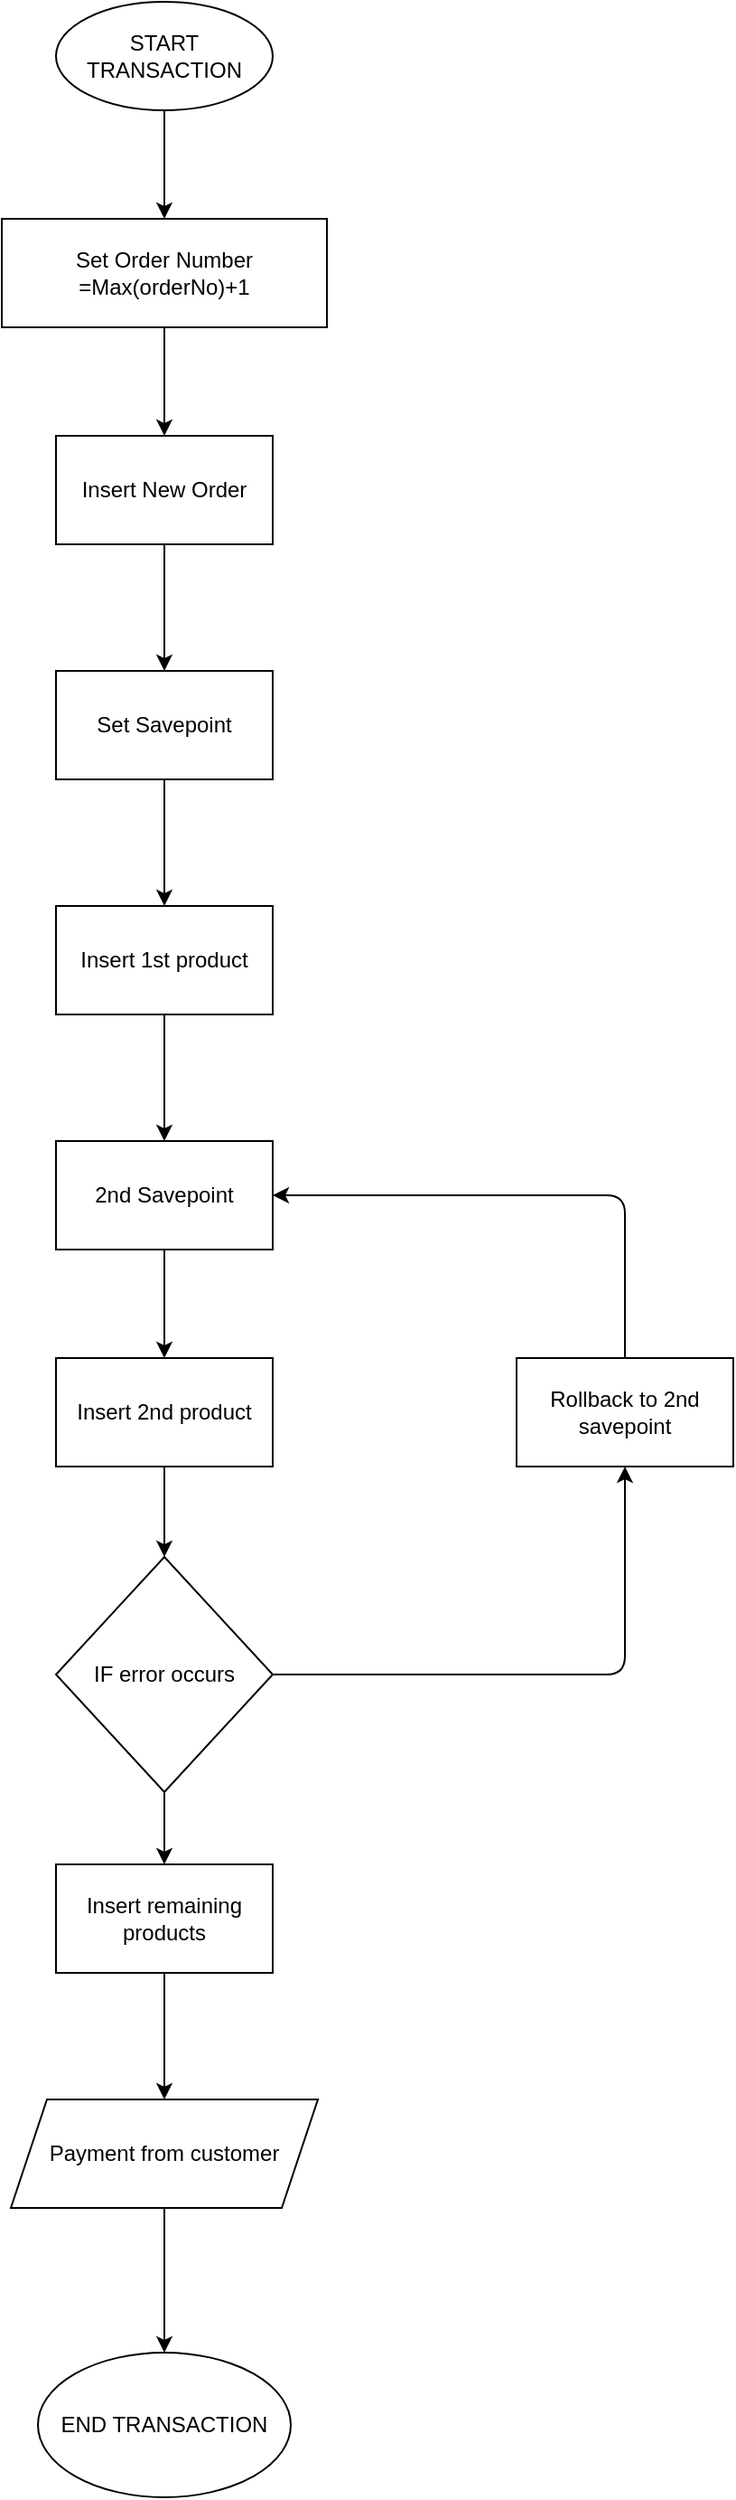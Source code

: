 <mxfile>
    <diagram id="0d20ohZMiW6Vzp11w9kI" name="Page-1">
        <mxGraphModel dx="527" dy="2031" grid="1" gridSize="10" guides="1" tooltips="1" connect="1" arrows="1" fold="1" page="1" pageScale="1" pageWidth="850" pageHeight="1100" math="0" shadow="0">
            <root>
                <mxCell id="0"/>
                <mxCell id="1" parent="0"/>
                <mxCell id="2" value="START TRANSACTION" style="ellipse;whiteSpace=wrap;html=1;" vertex="1" parent="1">
                    <mxGeometry x="110" y="-30" width="120" height="60" as="geometry"/>
                </mxCell>
                <mxCell id="3" value="2nd Savepoint" style="rounded=0;whiteSpace=wrap;html=1;" vertex="1" parent="1">
                    <mxGeometry x="110" y="600" width="120" height="60" as="geometry"/>
                </mxCell>
                <mxCell id="4" value="Set Order Number&lt;br&gt;=Max(orderNo)+1" style="rounded=0;whiteSpace=wrap;html=1;" vertex="1" parent="1">
                    <mxGeometry x="80" y="90" width="180" height="60" as="geometry"/>
                </mxCell>
                <mxCell id="5" value="Insert New Order" style="rounded=0;whiteSpace=wrap;html=1;" vertex="1" parent="1">
                    <mxGeometry x="110" y="210" width="120" height="60" as="geometry"/>
                </mxCell>
                <mxCell id="6" value="Set Savepoint" style="rounded=0;whiteSpace=wrap;html=1;" vertex="1" parent="1">
                    <mxGeometry x="110" y="340" width="120" height="60" as="geometry"/>
                </mxCell>
                <mxCell id="7" value="Insert 1st product" style="rounded=0;whiteSpace=wrap;html=1;" vertex="1" parent="1">
                    <mxGeometry x="110" y="470" width="120" height="60" as="geometry"/>
                </mxCell>
                <mxCell id="10" value="Insert 2nd product" style="rounded=0;whiteSpace=wrap;html=1;" vertex="1" parent="1">
                    <mxGeometry x="110" y="720" width="120" height="60" as="geometry"/>
                </mxCell>
                <mxCell id="11" value="IF error occurs" style="rhombus;whiteSpace=wrap;html=1;" vertex="1" parent="1">
                    <mxGeometry x="110" y="830" width="120" height="130" as="geometry"/>
                </mxCell>
                <mxCell id="12" value="Rollback to 2nd savepoint" style="rounded=0;whiteSpace=wrap;html=1;" vertex="1" parent="1">
                    <mxGeometry x="365" y="720" width="120" height="60" as="geometry"/>
                </mxCell>
                <mxCell id="13" value="Insert remaining products" style="rounded=0;whiteSpace=wrap;html=1;" vertex="1" parent="1">
                    <mxGeometry x="110" y="1000" width="120" height="60" as="geometry"/>
                </mxCell>
                <mxCell id="14" value="Payment from customer" style="shape=parallelogram;perimeter=parallelogramPerimeter;whiteSpace=wrap;html=1;fixedSize=1;" vertex="1" parent="1">
                    <mxGeometry x="85" y="1130" width="170" height="60" as="geometry"/>
                </mxCell>
                <mxCell id="15" value="END TRANSACTION" style="ellipse;whiteSpace=wrap;html=1;" vertex="1" parent="1">
                    <mxGeometry x="100" y="1270" width="140" height="80" as="geometry"/>
                </mxCell>
                <mxCell id="16" value="" style="endArrow=classic;html=1;exitX=0.5;exitY=1;exitDx=0;exitDy=0;entryX=0.5;entryY=0;entryDx=0;entryDy=0;" edge="1" parent="1" source="2" target="4">
                    <mxGeometry width="50" height="50" relative="1" as="geometry">
                        <mxPoint x="230" y="480" as="sourcePoint"/>
                        <mxPoint x="280" y="430" as="targetPoint"/>
                    </mxGeometry>
                </mxCell>
                <mxCell id="17" value="" style="endArrow=classic;html=1;exitX=0.5;exitY=1;exitDx=0;exitDy=0;entryX=0.5;entryY=0;entryDx=0;entryDy=0;" edge="1" parent="1" source="5" target="6">
                    <mxGeometry width="50" height="50" relative="1" as="geometry">
                        <mxPoint x="300" y="290" as="sourcePoint"/>
                        <mxPoint x="350" y="240" as="targetPoint"/>
                    </mxGeometry>
                </mxCell>
                <mxCell id="18" value="" style="endArrow=classic;html=1;exitX=0.5;exitY=1;exitDx=0;exitDy=0;" edge="1" parent="1" source="3" target="10">
                    <mxGeometry width="50" height="50" relative="1" as="geometry">
                        <mxPoint x="280" y="680" as="sourcePoint"/>
                        <mxPoint x="330" y="630" as="targetPoint"/>
                    </mxGeometry>
                </mxCell>
                <mxCell id="19" value="" style="endArrow=classic;html=1;exitX=0.5;exitY=1;exitDx=0;exitDy=0;entryX=0.5;entryY=0;entryDx=0;entryDy=0;" edge="1" parent="1" source="10" target="11">
                    <mxGeometry width="50" height="50" relative="1" as="geometry">
                        <mxPoint x="390" y="690" as="sourcePoint"/>
                        <mxPoint x="440" y="640" as="targetPoint"/>
                    </mxGeometry>
                </mxCell>
                <mxCell id="20" value="" style="endArrow=classic;html=1;exitX=0.5;exitY=1;exitDx=0;exitDy=0;entryX=0.5;entryY=0;entryDx=0;entryDy=0;" edge="1" parent="1" source="6" target="7">
                    <mxGeometry width="50" height="50" relative="1" as="geometry">
                        <mxPoint x="330" y="380" as="sourcePoint"/>
                        <mxPoint x="380" y="330" as="targetPoint"/>
                    </mxGeometry>
                </mxCell>
                <mxCell id="21" value="" style="endArrow=classic;html=1;exitX=1;exitY=0.5;exitDx=0;exitDy=0;entryX=0.5;entryY=1;entryDx=0;entryDy=0;" edge="1" parent="1" source="11" target="12">
                    <mxGeometry width="50" height="50" relative="1" as="geometry">
                        <mxPoint x="270" y="900" as="sourcePoint"/>
                        <mxPoint x="430" y="800" as="targetPoint"/>
                        <Array as="points">
                            <mxPoint x="425" y="895"/>
                        </Array>
                    </mxGeometry>
                </mxCell>
                <mxCell id="22" value="" style="endArrow=classic;html=1;exitX=0.5;exitY=0;exitDx=0;exitDy=0;entryX=1;entryY=0.5;entryDx=0;entryDy=0;" edge="1" parent="1" source="12" target="3">
                    <mxGeometry width="50" height="50" relative="1" as="geometry">
                        <mxPoint x="325" y="510" as="sourcePoint"/>
                        <mxPoint x="485" y="430" as="targetPoint"/>
                        <Array as="points">
                            <mxPoint x="425" y="630"/>
                        </Array>
                    </mxGeometry>
                </mxCell>
                <mxCell id="23" value="" style="endArrow=classic;html=1;exitX=0.5;exitY=1;exitDx=0;exitDy=0;entryX=0.5;entryY=0;entryDx=0;entryDy=0;" edge="1" parent="1" source="7" target="3">
                    <mxGeometry width="50" height="50" relative="1" as="geometry">
                        <mxPoint x="315" y="550" as="sourcePoint"/>
                        <mxPoint x="365" y="500" as="targetPoint"/>
                    </mxGeometry>
                </mxCell>
                <mxCell id="24" value="" style="endArrow=classic;html=1;exitX=0.5;exitY=1;exitDx=0;exitDy=0;entryX=0.5;entryY=0;entryDx=0;entryDy=0;" edge="1" parent="1" source="4" target="5">
                    <mxGeometry width="50" height="50" relative="1" as="geometry">
                        <mxPoint x="230" y="480" as="sourcePoint"/>
                        <mxPoint x="280" y="430" as="targetPoint"/>
                    </mxGeometry>
                </mxCell>
                <mxCell id="25" value="" style="endArrow=classic;html=1;exitX=0.5;exitY=1;exitDx=0;exitDy=0;entryX=0.5;entryY=0;entryDx=0;entryDy=0;" edge="1" parent="1" source="13" target="14">
                    <mxGeometry width="50" height="50" relative="1" as="geometry">
                        <mxPoint x="230" y="1280" as="sourcePoint"/>
                        <mxPoint x="280" y="1230" as="targetPoint"/>
                    </mxGeometry>
                </mxCell>
                <mxCell id="26" value="" style="endArrow=classic;html=1;entryX=0.5;entryY=0;entryDx=0;entryDy=0;exitX=0.5;exitY=1;exitDx=0;exitDy=0;" edge="1" parent="1" source="14" target="15">
                    <mxGeometry width="50" height="50" relative="1" as="geometry">
                        <mxPoint x="230" y="1280" as="sourcePoint"/>
                        <mxPoint x="280" y="1230" as="targetPoint"/>
                    </mxGeometry>
                </mxCell>
                <mxCell id="27" value="" style="endArrow=classic;html=1;exitX=0.5;exitY=1;exitDx=0;exitDy=0;entryX=0.5;entryY=0;entryDx=0;entryDy=0;" edge="1" parent="1" source="11" target="13">
                    <mxGeometry width="50" height="50" relative="1" as="geometry">
                        <mxPoint x="230" y="1280" as="sourcePoint"/>
                        <mxPoint x="280" y="1230" as="targetPoint"/>
                    </mxGeometry>
                </mxCell>
            </root>
        </mxGraphModel>
    </diagram>
</mxfile>